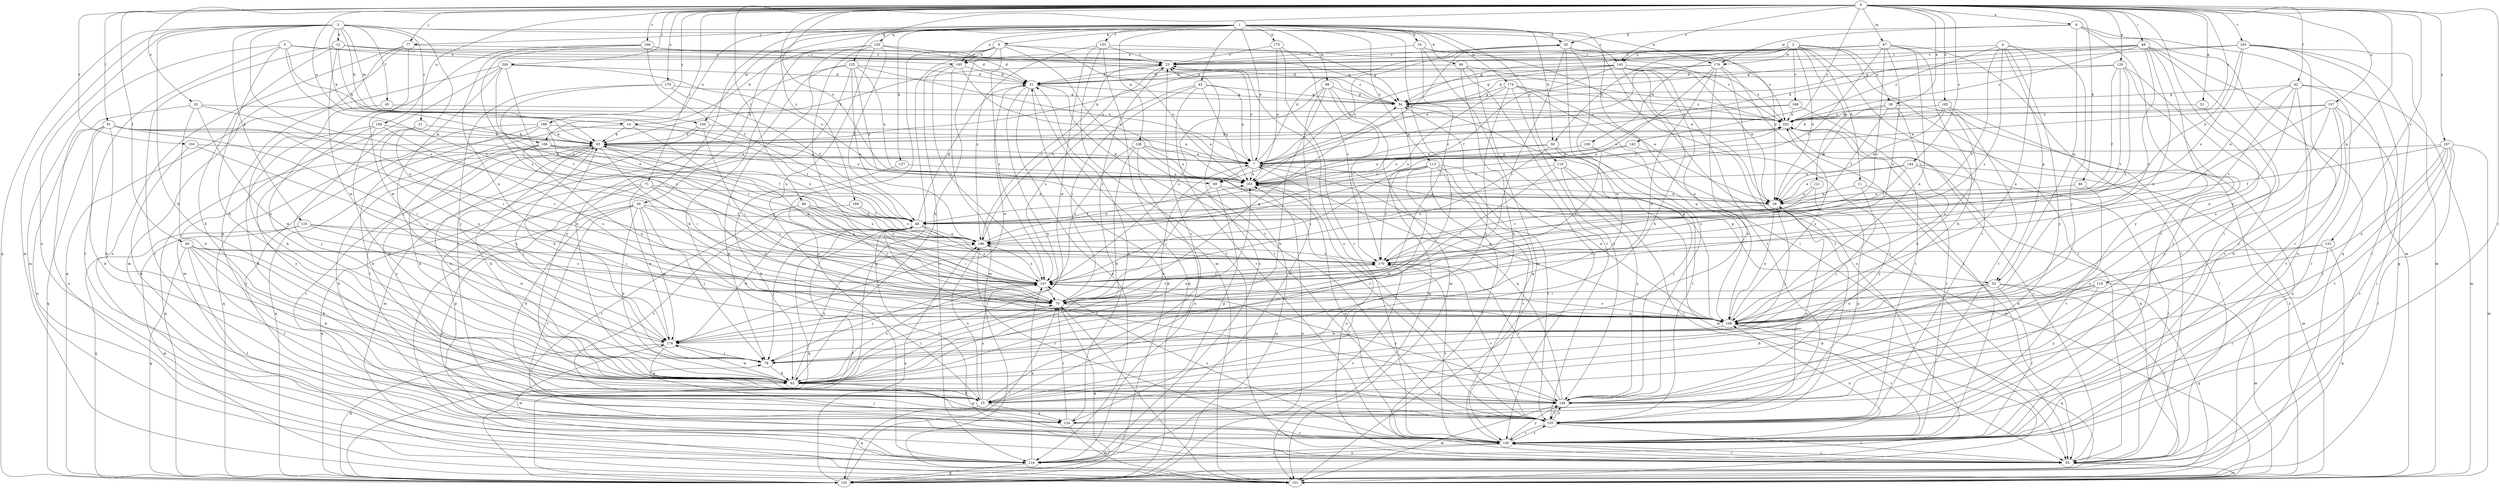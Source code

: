 strict digraph  {
0;
1;
2;
3;
4;
5;
6;
7;
9;
10;
11;
12;
14;
15;
20;
21;
23;
30;
31;
38;
39;
40;
42;
43;
45;
46;
51;
52;
54;
56;
58;
62;
68;
69;
70;
71;
77;
78;
80;
84;
85;
86;
91;
93;
97;
98;
100;
101;
106;
108;
110;
113;
116;
118;
120;
121;
123;
124;
125;
126;
127;
130;
132;
133;
140;
143;
144;
145;
147;
150;
153;
155;
157;
158;
163;
165;
166;
168;
169;
170;
174;
175;
176;
178;
179;
182;
185;
186;
187;
188;
189;
194;
200;
202;
0 -> 6  [label=a];
0 -> 20  [label=c];
0 -> 38  [label=e];
0 -> 40  [label=f];
0 -> 42  [label=f];
0 -> 51  [label=g];
0 -> 68  [label=i];
0 -> 71  [label=j];
0 -> 77  [label=j];
0 -> 80  [label=k];
0 -> 86  [label=l];
0 -> 91  [label=l];
0 -> 97  [label=m];
0 -> 106  [label=n];
0 -> 118  [label=p];
0 -> 120  [label=p];
0 -> 125  [label=q];
0 -> 133  [label=r];
0 -> 140  [label=r];
0 -> 143  [label=s];
0 -> 144  [label=s];
0 -> 145  [label=s];
0 -> 150  [label=t];
0 -> 157  [label=u];
0 -> 158  [label=u];
0 -> 163  [label=u];
0 -> 165  [label=v];
0 -> 166  [label=v];
0 -> 179  [label=x];
0 -> 182  [label=x];
0 -> 187  [label=y];
0 -> 188  [label=y];
0 -> 189  [label=y];
0 -> 194  [label=y];
0 -> 200  [label=z];
0 -> 202  [label=z];
1 -> 7  [label=a];
1 -> 9  [label=b];
1 -> 10  [label=b];
1 -> 30  [label=d];
1 -> 43  [label=f];
1 -> 56  [label=h];
1 -> 58  [label=h];
1 -> 77  [label=j];
1 -> 78  [label=j];
1 -> 84  [label=k];
1 -> 93  [label=l];
1 -> 98  [label=m];
1 -> 100  [label=m];
1 -> 106  [label=n];
1 -> 110  [label=o];
1 -> 113  [label=o];
1 -> 116  [label=o];
1 -> 126  [label=q];
1 -> 127  [label=q];
1 -> 130  [label=q];
1 -> 153  [label=t];
1 -> 174  [label=w];
1 -> 175  [label=w];
1 -> 185  [label=x];
2 -> 11  [label=b];
2 -> 38  [label=e];
2 -> 39  [label=e];
2 -> 58  [label=h];
2 -> 69  [label=i];
2 -> 93  [label=l];
2 -> 121  [label=p];
2 -> 145  [label=s];
2 -> 155  [label=t];
2 -> 168  [label=v];
2 -> 169  [label=v];
2 -> 176  [label=w];
2 -> 185  [label=x];
3 -> 12  [label=b];
3 -> 14  [label=b];
3 -> 21  [label=c];
3 -> 45  [label=f];
3 -> 62  [label=h];
3 -> 85  [label=k];
3 -> 100  [label=m];
3 -> 101  [label=m];
3 -> 108  [label=n];
3 -> 116  [label=o];
3 -> 123  [label=p];
3 -> 132  [label=q];
3 -> 145  [label=s];
3 -> 147  [label=s];
3 -> 176  [label=w];
4 -> 23  [label=c];
4 -> 52  [label=g];
4 -> 78  [label=j];
4 -> 108  [label=n];
4 -> 147  [label=s];
4 -> 170  [label=v];
4 -> 194  [label=y];
4 -> 202  [label=z];
5 -> 23  [label=c];
5 -> 62  [label=h];
5 -> 69  [label=i];
5 -> 93  [label=l];
5 -> 101  [label=m];
5 -> 170  [label=v];
5 -> 185  [label=x];
6 -> 30  [label=d];
6 -> 52  [label=g];
6 -> 101  [label=m];
6 -> 132  [label=q];
6 -> 140  [label=r];
6 -> 176  [label=w];
7 -> 23  [label=c];
7 -> 30  [label=d];
7 -> 52  [label=g];
7 -> 69  [label=i];
7 -> 85  [label=k];
7 -> 163  [label=u];
7 -> 202  [label=z];
9 -> 14  [label=b];
9 -> 54  [label=g];
9 -> 62  [label=h];
9 -> 116  [label=o];
9 -> 132  [label=q];
9 -> 147  [label=s];
9 -> 155  [label=t];
9 -> 163  [label=u];
9 -> 185  [label=x];
10 -> 23  [label=c];
10 -> 39  [label=e];
10 -> 70  [label=i];
10 -> 101  [label=m];
10 -> 202  [label=z];
11 -> 39  [label=e];
11 -> 78  [label=j];
11 -> 140  [label=r];
12 -> 15  [label=b];
12 -> 23  [label=c];
12 -> 31  [label=d];
12 -> 54  [label=g];
12 -> 85  [label=k];
12 -> 93  [label=l];
12 -> 178  [label=w];
14 -> 46  [label=f];
14 -> 85  [label=k];
14 -> 155  [label=t];
14 -> 186  [label=x];
15 -> 23  [label=c];
15 -> 124  [label=p];
15 -> 132  [label=q];
15 -> 147  [label=s];
15 -> 186  [label=x];
20 -> 62  [label=h];
20 -> 70  [label=i];
20 -> 116  [label=o];
20 -> 178  [label=w];
20 -> 202  [label=z];
21 -> 78  [label=j];
21 -> 85  [label=k];
21 -> 108  [label=n];
23 -> 31  [label=d];
23 -> 85  [label=k];
23 -> 186  [label=x];
30 -> 23  [label=c];
30 -> 39  [label=e];
30 -> 70  [label=i];
30 -> 93  [label=l];
30 -> 163  [label=u];
30 -> 178  [label=w];
30 -> 194  [label=y];
31 -> 54  [label=g];
31 -> 62  [label=h];
31 -> 116  [label=o];
31 -> 132  [label=q];
31 -> 155  [label=t];
31 -> 178  [label=w];
38 -> 39  [label=e];
38 -> 46  [label=f];
38 -> 108  [label=n];
38 -> 132  [label=q];
38 -> 202  [label=z];
39 -> 46  [label=f];
39 -> 78  [label=j];
39 -> 108  [label=n];
40 -> 15  [label=b];
40 -> 62  [label=h];
40 -> 93  [label=l];
40 -> 132  [label=q];
40 -> 147  [label=s];
40 -> 155  [label=t];
40 -> 170  [label=v];
42 -> 39  [label=e];
42 -> 54  [label=g];
42 -> 101  [label=m];
42 -> 108  [label=n];
42 -> 140  [label=r];
42 -> 170  [label=v];
42 -> 194  [label=y];
43 -> 7  [label=a];
43 -> 54  [label=g];
43 -> 70  [label=i];
43 -> 140  [label=r];
43 -> 147  [label=s];
43 -> 163  [label=u];
45 -> 62  [label=h];
45 -> 202  [label=z];
46 -> 31  [label=d];
46 -> 70  [label=i];
46 -> 78  [label=j];
46 -> 132  [label=q];
46 -> 147  [label=s];
46 -> 178  [label=w];
46 -> 186  [label=x];
51 -> 194  [label=y];
51 -> 202  [label=z];
52 -> 15  [label=b];
52 -> 70  [label=i];
52 -> 93  [label=l];
52 -> 108  [label=n];
52 -> 132  [label=q];
52 -> 140  [label=r];
54 -> 23  [label=c];
54 -> 101  [label=m];
54 -> 202  [label=z];
56 -> 15  [label=b];
56 -> 46  [label=f];
56 -> 62  [label=h];
56 -> 70  [label=i];
56 -> 78  [label=j];
56 -> 116  [label=o];
56 -> 140  [label=r];
56 -> 178  [label=w];
58 -> 7  [label=a];
58 -> 147  [label=s];
58 -> 155  [label=t];
58 -> 163  [label=u];
58 -> 194  [label=y];
62 -> 7  [label=a];
62 -> 15  [label=b];
62 -> 70  [label=i];
62 -> 85  [label=k];
62 -> 124  [label=p];
62 -> 147  [label=s];
62 -> 163  [label=u];
62 -> 178  [label=w];
62 -> 186  [label=x];
62 -> 194  [label=y];
68 -> 23  [label=c];
68 -> 54  [label=g];
68 -> 85  [label=k];
68 -> 108  [label=n];
68 -> 116  [label=o];
68 -> 147  [label=s];
68 -> 155  [label=t];
68 -> 194  [label=y];
68 -> 202  [label=z];
69 -> 39  [label=e];
69 -> 70  [label=i];
69 -> 124  [label=p];
69 -> 132  [label=q];
70 -> 23  [label=c];
70 -> 54  [label=g];
70 -> 108  [label=n];
70 -> 132  [label=q];
70 -> 170  [label=v];
71 -> 39  [label=e];
71 -> 108  [label=n];
71 -> 124  [label=p];
71 -> 132  [label=q];
71 -> 147  [label=s];
71 -> 178  [label=w];
77 -> 23  [label=c];
77 -> 101  [label=m];
77 -> 116  [label=o];
77 -> 124  [label=p];
77 -> 178  [label=w];
78 -> 62  [label=h];
80 -> 39  [label=e];
80 -> 155  [label=t];
84 -> 15  [label=b];
84 -> 31  [label=d];
84 -> 140  [label=r];
84 -> 155  [label=t];
84 -> 202  [label=z];
85 -> 7  [label=a];
85 -> 62  [label=h];
85 -> 70  [label=i];
85 -> 78  [label=j];
85 -> 132  [label=q];
85 -> 140  [label=r];
85 -> 147  [label=s];
85 -> 163  [label=u];
85 -> 194  [label=y];
86 -> 46  [label=f];
86 -> 70  [label=i];
86 -> 155  [label=t];
86 -> 170  [label=v];
86 -> 186  [label=x];
91 -> 15  [label=b];
91 -> 39  [label=e];
91 -> 62  [label=h];
91 -> 70  [label=i];
91 -> 85  [label=k];
91 -> 116  [label=o];
91 -> 132  [label=q];
91 -> 147  [label=s];
93 -> 101  [label=m];
93 -> 140  [label=r];
93 -> 163  [label=u];
93 -> 178  [label=w];
93 -> 202  [label=z];
97 -> 15  [label=b];
97 -> 23  [label=c];
97 -> 46  [label=f];
97 -> 54  [label=g];
97 -> 93  [label=l];
97 -> 108  [label=n];
97 -> 147  [label=s];
97 -> 170  [label=v];
98 -> 15  [label=b];
98 -> 54  [label=g];
98 -> 101  [label=m];
98 -> 116  [label=o];
98 -> 147  [label=s];
98 -> 170  [label=v];
100 -> 7  [label=a];
100 -> 70  [label=i];
100 -> 85  [label=k];
100 -> 101  [label=m];
101 -> 70  [label=i];
101 -> 202  [label=z];
106 -> 7  [label=a];
106 -> 46  [label=f];
106 -> 62  [label=h];
106 -> 108  [label=n];
106 -> 132  [label=q];
106 -> 186  [label=x];
108 -> 7  [label=a];
108 -> 54  [label=g];
108 -> 132  [label=q];
108 -> 140  [label=r];
108 -> 147  [label=s];
108 -> 178  [label=w];
108 -> 202  [label=z];
110 -> 70  [label=i];
110 -> 93  [label=l];
110 -> 101  [label=m];
110 -> 163  [label=u];
110 -> 194  [label=y];
113 -> 62  [label=h];
113 -> 93  [label=l];
113 -> 108  [label=n];
113 -> 140  [label=r];
113 -> 147  [label=s];
113 -> 155  [label=t];
113 -> 163  [label=u];
113 -> 170  [label=v];
116 -> 23  [label=c];
116 -> 132  [label=q];
116 -> 140  [label=r];
116 -> 147  [label=s];
116 -> 170  [label=v];
118 -> 15  [label=b];
118 -> 70  [label=i];
118 -> 101  [label=m];
118 -> 108  [label=n];
118 -> 194  [label=y];
120 -> 31  [label=d];
120 -> 46  [label=f];
120 -> 54  [label=g];
120 -> 140  [label=r];
120 -> 147  [label=s];
120 -> 155  [label=t];
120 -> 170  [label=v];
121 -> 39  [label=e];
121 -> 124  [label=p];
121 -> 170  [label=v];
123 -> 70  [label=i];
123 -> 101  [label=m];
123 -> 132  [label=q];
123 -> 178  [label=w];
123 -> 186  [label=x];
124 -> 31  [label=d];
124 -> 39  [label=e];
124 -> 70  [label=i];
124 -> 85  [label=k];
124 -> 101  [label=m];
124 -> 140  [label=r];
125 -> 7  [label=a];
125 -> 31  [label=d];
125 -> 39  [label=e];
125 -> 62  [label=h];
125 -> 155  [label=t];
125 -> 163  [label=u];
125 -> 186  [label=x];
125 -> 194  [label=y];
126 -> 7  [label=a];
126 -> 62  [label=h];
126 -> 116  [label=o];
126 -> 147  [label=s];
126 -> 155  [label=t];
126 -> 163  [label=u];
127 -> 62  [label=h];
127 -> 163  [label=u];
130 -> 15  [label=b];
130 -> 23  [label=c];
130 -> 31  [label=d];
130 -> 46  [label=f];
130 -> 70  [label=i];
130 -> 78  [label=j];
130 -> 108  [label=n];
132 -> 31  [label=d];
132 -> 46  [label=f];
132 -> 70  [label=i];
132 -> 163  [label=u];
132 -> 186  [label=x];
133 -> 108  [label=n];
133 -> 132  [label=q];
133 -> 140  [label=r];
133 -> 170  [label=v];
140 -> 46  [label=f];
140 -> 54  [label=g];
140 -> 78  [label=j];
140 -> 93  [label=l];
140 -> 108  [label=n];
140 -> 116  [label=o];
140 -> 147  [label=s];
140 -> 155  [label=t];
140 -> 163  [label=u];
140 -> 170  [label=v];
140 -> 194  [label=y];
143 -> 7  [label=a];
143 -> 163  [label=u];
143 -> 194  [label=y];
144 -> 39  [label=e];
144 -> 46  [label=f];
144 -> 93  [label=l];
144 -> 101  [label=m];
144 -> 163  [label=u];
145 -> 7  [label=a];
145 -> 31  [label=d];
145 -> 39  [label=e];
145 -> 46  [label=f];
145 -> 54  [label=g];
145 -> 62  [label=h];
145 -> 85  [label=k];
145 -> 108  [label=n];
145 -> 116  [label=o];
145 -> 155  [label=t];
145 -> 202  [label=z];
147 -> 70  [label=i];
147 -> 78  [label=j];
147 -> 85  [label=k];
147 -> 186  [label=x];
147 -> 194  [label=y];
150 -> 7  [label=a];
150 -> 15  [label=b];
150 -> 70  [label=i];
153 -> 23  [label=c];
153 -> 93  [label=l];
153 -> 101  [label=m];
153 -> 178  [label=w];
153 -> 186  [label=x];
153 -> 202  [label=z];
155 -> 23  [label=c];
155 -> 93  [label=l];
155 -> 140  [label=r];
155 -> 170  [label=v];
155 -> 194  [label=y];
157 -> 7  [label=a];
157 -> 15  [label=b];
157 -> 93  [label=l];
157 -> 108  [label=n];
157 -> 155  [label=t];
157 -> 186  [label=x];
157 -> 202  [label=z];
158 -> 15  [label=b];
158 -> 62  [label=h];
158 -> 85  [label=k];
158 -> 108  [label=n];
158 -> 194  [label=y];
163 -> 39  [label=e];
163 -> 202  [label=z];
165 -> 23  [label=c];
165 -> 39  [label=e];
165 -> 54  [label=g];
165 -> 93  [label=l];
165 -> 101  [label=m];
165 -> 132  [label=q];
165 -> 140  [label=r];
165 -> 186  [label=x];
166 -> 23  [label=c];
166 -> 46  [label=f];
166 -> 54  [label=g];
166 -> 62  [label=h];
166 -> 108  [label=n];
166 -> 147  [label=s];
168 -> 7  [label=a];
168 -> 155  [label=t];
168 -> 163  [label=u];
168 -> 202  [label=z];
169 -> 7  [label=a];
169 -> 101  [label=m];
169 -> 147  [label=s];
170 -> 147  [label=s];
174 -> 39  [label=e];
174 -> 54  [label=g];
174 -> 62  [label=h];
174 -> 108  [label=n];
174 -> 186  [label=x];
174 -> 194  [label=y];
174 -> 202  [label=z];
175 -> 23  [label=c];
175 -> 140  [label=r];
175 -> 163  [label=u];
175 -> 170  [label=v];
176 -> 7  [label=a];
176 -> 15  [label=b];
176 -> 31  [label=d];
176 -> 93  [label=l];
176 -> 155  [label=t];
176 -> 178  [label=w];
176 -> 186  [label=x];
178 -> 78  [label=j];
178 -> 85  [label=k];
178 -> 132  [label=q];
178 -> 194  [label=y];
179 -> 46  [label=f];
179 -> 54  [label=g];
179 -> 78  [label=j];
179 -> 147  [label=s];
182 -> 39  [label=e];
182 -> 62  [label=h];
182 -> 85  [label=k];
182 -> 93  [label=l];
182 -> 155  [label=t];
182 -> 202  [label=z];
185 -> 31  [label=d];
185 -> 101  [label=m];
185 -> 116  [label=o];
185 -> 147  [label=s];
185 -> 163  [label=u];
186 -> 23  [label=c];
186 -> 140  [label=r];
186 -> 163  [label=u];
186 -> 170  [label=v];
187 -> 7  [label=a];
187 -> 46  [label=f];
187 -> 93  [label=l];
187 -> 101  [label=m];
187 -> 108  [label=n];
187 -> 140  [label=r];
187 -> 155  [label=t];
187 -> 194  [label=y];
188 -> 7  [label=a];
188 -> 15  [label=b];
188 -> 85  [label=k];
188 -> 132  [label=q];
188 -> 140  [label=r];
188 -> 170  [label=v];
189 -> 46  [label=f];
189 -> 155  [label=t];
189 -> 186  [label=x];
194 -> 7  [label=a];
194 -> 46  [label=f];
194 -> 101  [label=m];
194 -> 155  [label=t];
194 -> 170  [label=v];
200 -> 31  [label=d];
200 -> 78  [label=j];
200 -> 101  [label=m];
200 -> 132  [label=q];
200 -> 163  [label=u];
200 -> 170  [label=v];
200 -> 186  [label=x];
202 -> 85  [label=k];
202 -> 132  [label=q];
202 -> 140  [label=r];
}
